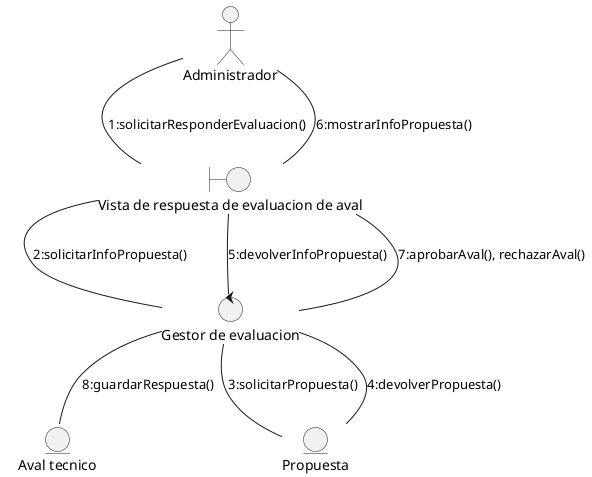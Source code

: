 @startuml DisciplinaDeAnalisisDiagramaDeColaboracionResponderEvaluacionAval
actor "Administrador" as actorAdmin

entity "Aval tecnico" as entidadAval
entity "Propuesta" as entidadPropuesta

boundary "Vista de respuesta de evaluacion de aval" as vistaRespuestaEvaluacion

control "Gestor de evaluacion" as ctrlGestorEvaluacion

actorAdmin -- vistaRespuestaEvaluacion : 1:solicitarResponderEvaluacion()
actorAdmin -- vistaRespuestaEvaluacion : 6:mostrarInfoPropuesta()
vistaRespuestaEvaluacion -- ctrlGestorEvaluacion : 2:solicitarInfoPropuesta()
vistaRespuestaEvaluacion -- ctrlGestorEvaluacion : 5:devolverInfoPropuesta()
ctrlGestorEvaluacion -- entidadPropuesta : 3:solicitarPropuesta()
ctrlGestorEvaluacion -- entidadPropuesta : 4:devolverPropuesta()

vistaRespuestaEvaluacion -- ctrlGestorEvaluacion : 7:aprobarAval(), rechazarAval()
ctrlGestorEvaluacion -- entidadAval : 8:guardarRespuesta()

@enduml